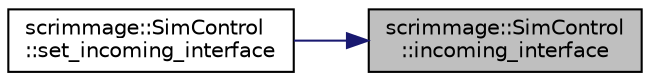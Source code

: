 digraph "scrimmage::SimControl::incoming_interface"
{
 // LATEX_PDF_SIZE
  edge [fontname="Helvetica",fontsize="10",labelfontname="Helvetica",labelfontsize="10"];
  node [fontname="Helvetica",fontsize="10",shape=record];
  rankdir="RL";
  Node1 [label="scrimmage::SimControl\l::incoming_interface",height=0.2,width=0.4,color="black", fillcolor="grey75", style="filled", fontcolor="black",tooltip="Get the incoming interface."];
  Node1 -> Node2 [dir="back",color="midnightblue",fontsize="10",style="solid",fontname="Helvetica"];
  Node2 [label="scrimmage::SimControl\l::set_incoming_interface",height=0.2,width=0.4,color="black", fillcolor="white", style="filled",URL="$classscrimmage_1_1SimControl.html#a38597071696ad1e2611da2356f2d45d6",tooltip="Set the incoming interface for communication from external visualizers."];
}
